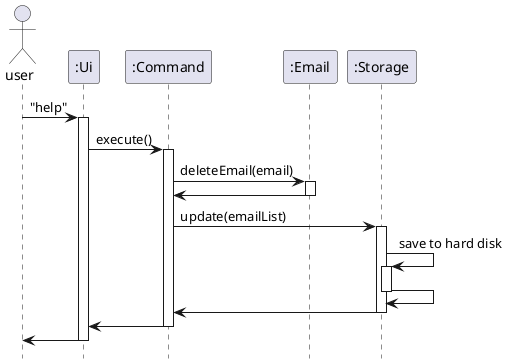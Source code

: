 @startuml
'https://plantuml.com/sequence-diagram

actor user
participant ":Ui" as Ui
participant ":Command" as Command
participant ":Email" as Email
participant ":Storage" as Storage
hide footbox

user -> Ui: "help"
activate Ui
Ui -> Command: execute()
activate Command

Command -> Email :deleteEmail(email)
activate Email
Email -> Command
deactivate Email

Command -> Storage: update(emailList)
activate Storage

Storage -> Storage: save to hard disk
activate Storage
Storage -> Storage
deactivate Storage

Storage -> Command
deactivate Storage
Command -> Ui
deactivate Command
Ui -> user
deactivate Ui

@enduml